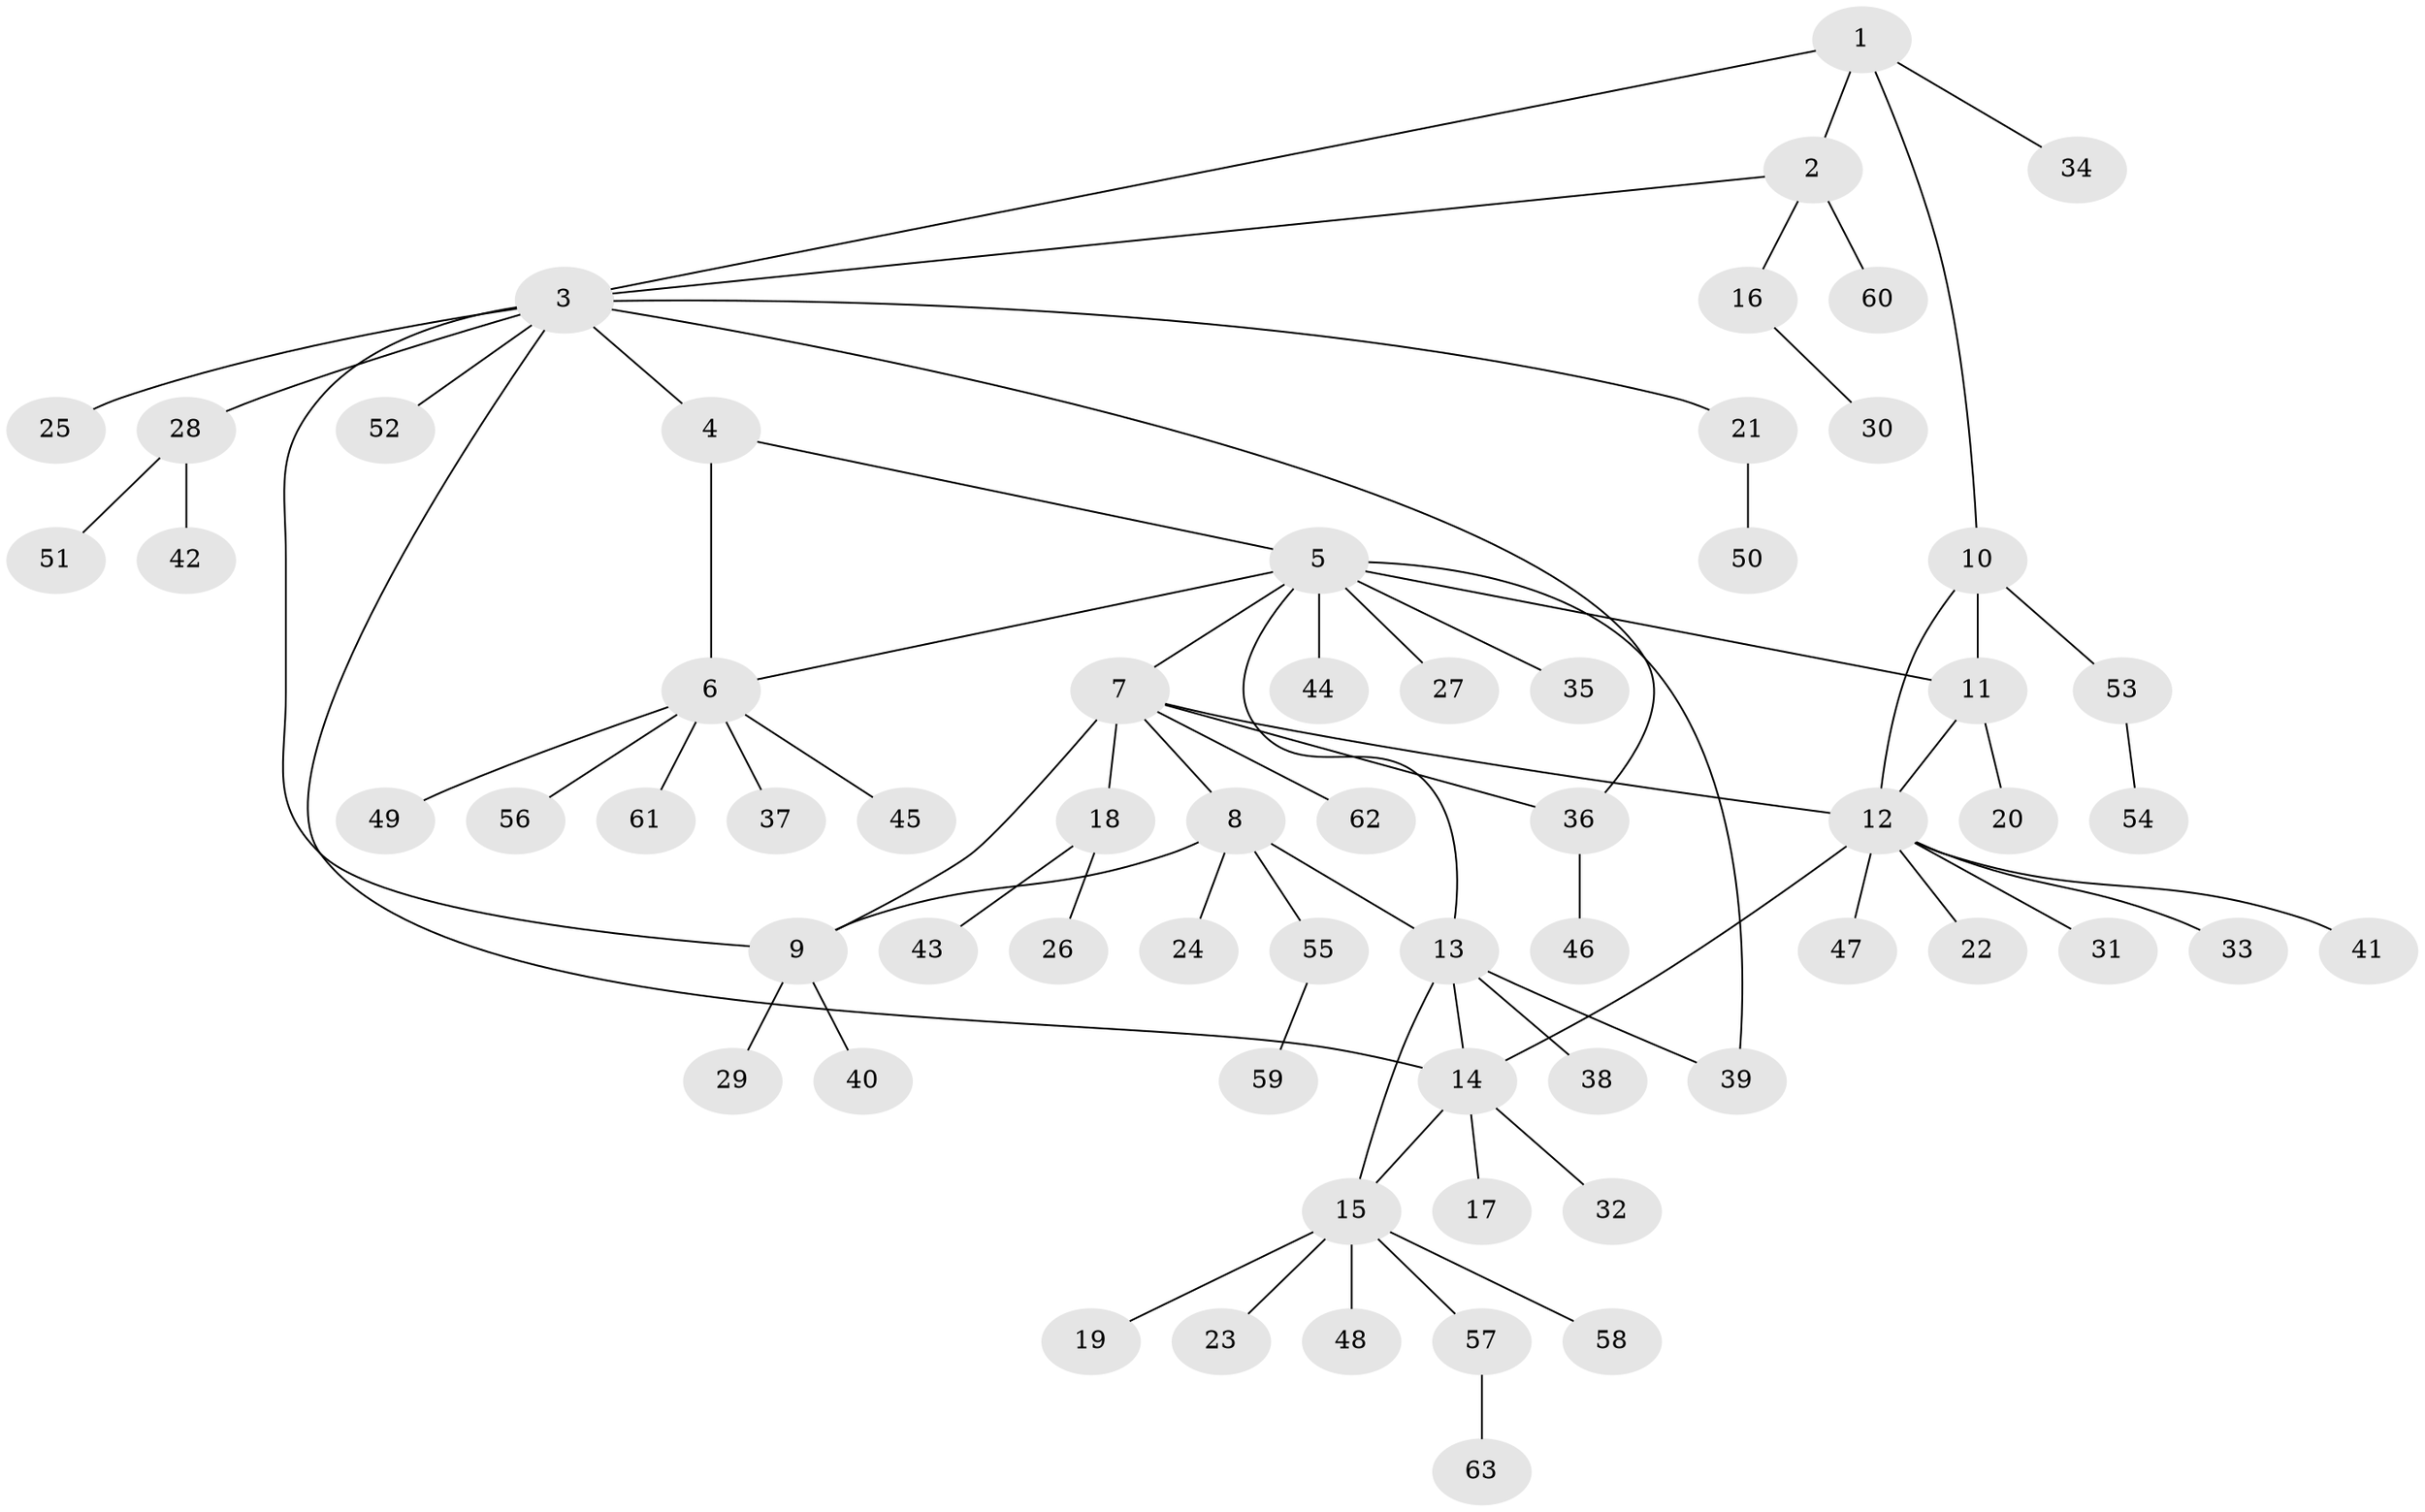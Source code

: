// Generated by graph-tools (version 1.1) at 2025/37/03/09/25 02:37:32]
// undirected, 63 vertices, 75 edges
graph export_dot {
graph [start="1"]
  node [color=gray90,style=filled];
  1;
  2;
  3;
  4;
  5;
  6;
  7;
  8;
  9;
  10;
  11;
  12;
  13;
  14;
  15;
  16;
  17;
  18;
  19;
  20;
  21;
  22;
  23;
  24;
  25;
  26;
  27;
  28;
  29;
  30;
  31;
  32;
  33;
  34;
  35;
  36;
  37;
  38;
  39;
  40;
  41;
  42;
  43;
  44;
  45;
  46;
  47;
  48;
  49;
  50;
  51;
  52;
  53;
  54;
  55;
  56;
  57;
  58;
  59;
  60;
  61;
  62;
  63;
  1 -- 2;
  1 -- 3;
  1 -- 10;
  1 -- 34;
  2 -- 3;
  2 -- 16;
  2 -- 60;
  3 -- 4;
  3 -- 9;
  3 -- 14;
  3 -- 21;
  3 -- 25;
  3 -- 28;
  3 -- 36;
  3 -- 52;
  4 -- 5;
  4 -- 6;
  5 -- 6;
  5 -- 7;
  5 -- 11;
  5 -- 13;
  5 -- 27;
  5 -- 35;
  5 -- 39;
  5 -- 44;
  6 -- 37;
  6 -- 45;
  6 -- 49;
  6 -- 56;
  6 -- 61;
  7 -- 8;
  7 -- 9;
  7 -- 12;
  7 -- 18;
  7 -- 36;
  7 -- 62;
  8 -- 9;
  8 -- 13;
  8 -- 24;
  8 -- 55;
  9 -- 29;
  9 -- 40;
  10 -- 11;
  10 -- 12;
  10 -- 53;
  11 -- 12;
  11 -- 20;
  12 -- 14;
  12 -- 22;
  12 -- 31;
  12 -- 33;
  12 -- 41;
  12 -- 47;
  13 -- 14;
  13 -- 15;
  13 -- 38;
  13 -- 39;
  14 -- 15;
  14 -- 17;
  14 -- 32;
  15 -- 19;
  15 -- 23;
  15 -- 48;
  15 -- 57;
  15 -- 58;
  16 -- 30;
  18 -- 26;
  18 -- 43;
  21 -- 50;
  28 -- 42;
  28 -- 51;
  36 -- 46;
  53 -- 54;
  55 -- 59;
  57 -- 63;
}
